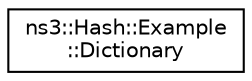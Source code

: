 digraph "Graphical Class Hierarchy"
{
 // LATEX_PDF_SIZE
  edge [fontname="Helvetica",fontsize="10",labelfontname="Helvetica",labelfontsize="10"];
  node [fontname="Helvetica",fontsize="10",shape=record];
  rankdir="LR";
  Node0 [label="ns3::Hash::Example\l::Dictionary",height=0.2,width=0.4,color="black", fillcolor="white", style="filled",URL="$classns3_1_1_hash_1_1_example_1_1_dictionary.html",tooltip="Word list and hashers to test."];
}
